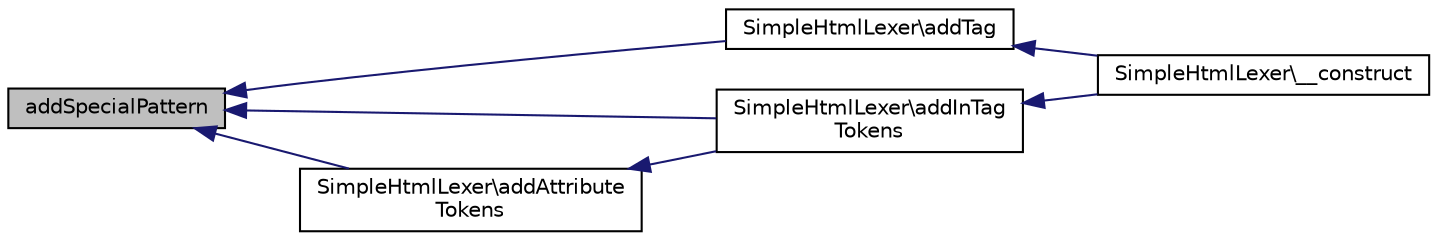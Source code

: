 digraph "addSpecialPattern"
{
  edge [fontname="Helvetica",fontsize="10",labelfontname="Helvetica",labelfontsize="10"];
  node [fontname="Helvetica",fontsize="10",shape=record];
  rankdir="LR";
  Node1 [label="addSpecialPattern",height=0.2,width=0.4,color="black", fillcolor="grey75", style="filled" fontcolor="black"];
  Node1 -> Node2 [dir="back",color="midnightblue",fontsize="10",style="solid",fontname="Helvetica"];
  Node2 [label="SimpleHtmlLexer\\addTag",height=0.2,width=0.4,color="black", fillcolor="white", style="filled",URL="$class_simple_html_lexer.html#a5b548a3558ba411599eaa8328ebd8f02"];
  Node2 -> Node3 [dir="back",color="midnightblue",fontsize="10",style="solid",fontname="Helvetica"];
  Node3 [label="SimpleHtmlLexer\\__construct",height=0.2,width=0.4,color="black", fillcolor="white", style="filled",URL="$class_simple_html_lexer.html#ab890968dc291758f2315ad508db516b6"];
  Node1 -> Node4 [dir="back",color="midnightblue",fontsize="10",style="solid",fontname="Helvetica"];
  Node4 [label="SimpleHtmlLexer\\addInTag\lTokens",height=0.2,width=0.4,color="black", fillcolor="white", style="filled",URL="$class_simple_html_lexer.html#a8b5eb305db471592400125f189af55a0"];
  Node4 -> Node3 [dir="back",color="midnightblue",fontsize="10",style="solid",fontname="Helvetica"];
  Node1 -> Node5 [dir="back",color="midnightblue",fontsize="10",style="solid",fontname="Helvetica"];
  Node5 [label="SimpleHtmlLexer\\addAttribute\lTokens",height=0.2,width=0.4,color="black", fillcolor="white", style="filled",URL="$class_simple_html_lexer.html#af320edfcc8f5a4cb28f8332685e19b35"];
  Node5 -> Node4 [dir="back",color="midnightblue",fontsize="10",style="solid",fontname="Helvetica"];
}
